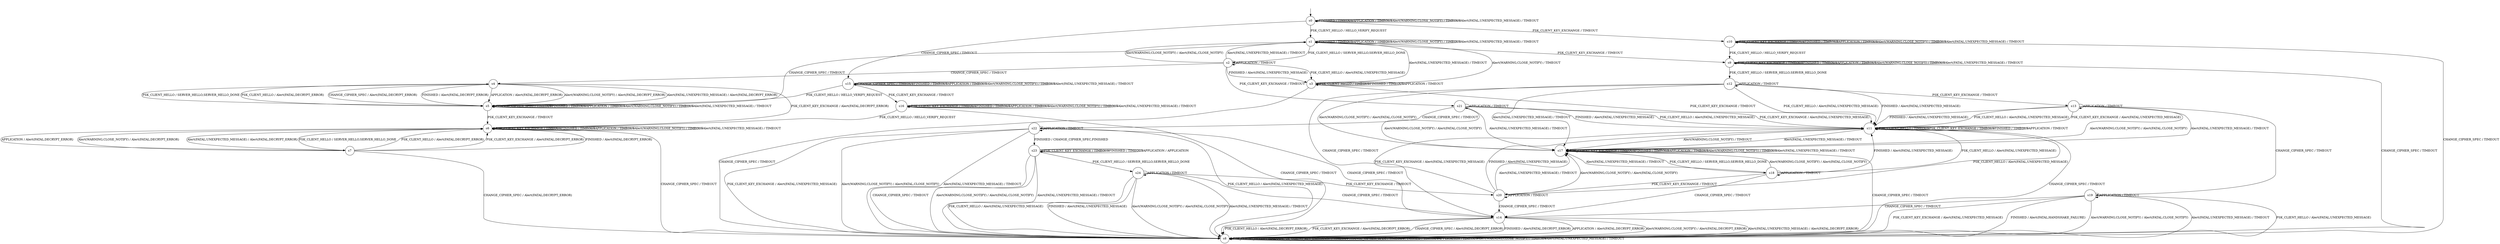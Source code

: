 digraph g {
__start0 [label="" shape="none"];

	s0 [shape="circle" label="s0"];
	s1 [shape="circle" label="s1"];
	s2 [shape="circle" label="s2"];
	s3 [shape="circle" label="s3"];
	s4 [shape="circle" label="s4"];
	s5 [shape="circle" label="s5"];
	s6 [shape="circle" label="s6"];
	s7 [shape="circle" label="s7"];
	s8 [shape="circle" label="s8"];
	s9 [shape="circle" label="s9"];
	s10 [shape="circle" label="s10"];
	s11 [shape="circle" label="s11"];
	s12 [shape="circle" label="s12"];
	s13 [shape="circle" label="s13"];
	s14 [shape="circle" label="s14"];
	s15 [shape="circle" label="s15"];
	s16 [shape="circle" label="s16"];
	s17 [shape="circle" label="s17"];
	s18 [shape="circle" label="s18"];
	s19 [shape="circle" label="s19"];
	s20 [shape="circle" label="s20"];
	s21 [shape="circle" label="s21"];
	s22 [shape="circle" label="s22"];
	s23 [shape="circle" label="s23"];
	s24 [shape="circle" label="s24"];
	s0 -> s1 [label="PSK_CLIENT_HELLO / HELLO_VERIFY_REQUEST"];
	s0 -> s10 [label="PSK_CLIENT_KEY_EXCHANGE / TIMEOUT"];
	s0 -> s15 [label="CHANGE_CIPHER_SPEC / TIMEOUT"];
	s0 -> s0 [label="FINISHED / TIMEOUT"];
	s0 -> s0 [label="APPLICATION / TIMEOUT"];
	s0 -> s0 [label="Alert(WARNING,CLOSE_NOTIFY) / TIMEOUT"];
	s0 -> s0 [label="Alert(FATAL,UNEXPECTED_MESSAGE) / TIMEOUT"];
	s1 -> s2 [label="PSK_CLIENT_HELLO / SERVER_HELLO,SERVER_HELLO_DONE"];
	s1 -> s9 [label="PSK_CLIENT_KEY_EXCHANGE / TIMEOUT"];
	s1 -> s5 [label="CHANGE_CIPHER_SPEC / TIMEOUT"];
	s1 -> s1 [label="FINISHED / TIMEOUT"];
	s1 -> s1 [label="APPLICATION / TIMEOUT"];
	s1 -> s1 [label="Alert(WARNING,CLOSE_NOTIFY) / TIMEOUT"];
	s1 -> s1 [label="Alert(FATAL,UNEXPECTED_MESSAGE) / TIMEOUT"];
	s2 -> s3 [label="PSK_CLIENT_HELLO / Alert(FATAL,UNEXPECTED_MESSAGE)"];
	s2 -> s21 [label="PSK_CLIENT_KEY_EXCHANGE / TIMEOUT"];
	s2 -> s4 [label="CHANGE_CIPHER_SPEC / TIMEOUT"];
	s2 -> s3 [label="FINISHED / Alert(FATAL,UNEXPECTED_MESSAGE)"];
	s2 -> s2 [label="APPLICATION / TIMEOUT"];
	s2 -> s1 [label="Alert(WARNING,CLOSE_NOTIFY) / Alert(FATAL,CLOSE_NOTIFY)"];
	s2 -> s1 [label="Alert(FATAL,UNEXPECTED_MESSAGE) / TIMEOUT"];
	s3 -> s3 [label="PSK_CLIENT_HELLO / TIMEOUT"];
	s3 -> s11 [label="PSK_CLIENT_KEY_EXCHANGE / TIMEOUT"];
	s3 -> s8 [label="CHANGE_CIPHER_SPEC / TIMEOUT"];
	s3 -> s3 [label="FINISHED / TIMEOUT"];
	s3 -> s3 [label="APPLICATION / TIMEOUT"];
	s3 -> s1 [label="Alert(WARNING,CLOSE_NOTIFY) / TIMEOUT"];
	s3 -> s1 [label="Alert(FATAL,UNEXPECTED_MESSAGE) / TIMEOUT"];
	s4 -> s5 [label="PSK_CLIENT_HELLO / Alert(FATAL,DECRYPT_ERROR)"];
	s4 -> s6 [label="PSK_CLIENT_KEY_EXCHANGE / Alert(FATAL,DECRYPT_ERROR)"];
	s4 -> s5 [label="CHANGE_CIPHER_SPEC / Alert(FATAL,DECRYPT_ERROR)"];
	s4 -> s5 [label="FINISHED / Alert(FATAL,DECRYPT_ERROR)"];
	s4 -> s5 [label="APPLICATION / Alert(FATAL,DECRYPT_ERROR)"];
	s4 -> s5 [label="Alert(WARNING,CLOSE_NOTIFY) / Alert(FATAL,DECRYPT_ERROR)"];
	s4 -> s5 [label="Alert(FATAL,UNEXPECTED_MESSAGE) / Alert(FATAL,DECRYPT_ERROR)"];
	s5 -> s4 [label="PSK_CLIENT_HELLO / SERVER_HELLO,SERVER_HELLO_DONE"];
	s5 -> s6 [label="PSK_CLIENT_KEY_EXCHANGE / TIMEOUT"];
	s5 -> s5 [label="CHANGE_CIPHER_SPEC / TIMEOUT"];
	s5 -> s5 [label="FINISHED / TIMEOUT"];
	s5 -> s5 [label="APPLICATION / TIMEOUT"];
	s5 -> s5 [label="Alert(WARNING,CLOSE_NOTIFY) / TIMEOUT"];
	s5 -> s5 [label="Alert(FATAL,UNEXPECTED_MESSAGE) / TIMEOUT"];
	s6 -> s7 [label="PSK_CLIENT_HELLO / SERVER_HELLO,SERVER_HELLO_DONE"];
	s6 -> s6 [label="PSK_CLIENT_KEY_EXCHANGE / TIMEOUT"];
	s6 -> s8 [label="CHANGE_CIPHER_SPEC / TIMEOUT"];
	s6 -> s6 [label="FINISHED / TIMEOUT"];
	s6 -> s6 [label="APPLICATION / TIMEOUT"];
	s6 -> s6 [label="Alert(WARNING,CLOSE_NOTIFY) / TIMEOUT"];
	s6 -> s6 [label="Alert(FATAL,UNEXPECTED_MESSAGE) / TIMEOUT"];
	s7 -> s6 [label="PSK_CLIENT_HELLO / Alert(FATAL,DECRYPT_ERROR)"];
	s7 -> s6 [label="PSK_CLIENT_KEY_EXCHANGE / Alert(FATAL,DECRYPT_ERROR)"];
	s7 -> s8 [label="CHANGE_CIPHER_SPEC / Alert(FATAL,DECRYPT_ERROR)"];
	s7 -> s6 [label="FINISHED / Alert(FATAL,DECRYPT_ERROR)"];
	s7 -> s6 [label="APPLICATION / Alert(FATAL,DECRYPT_ERROR)"];
	s7 -> s6 [label="Alert(WARNING,CLOSE_NOTIFY) / Alert(FATAL,DECRYPT_ERROR)"];
	s7 -> s6 [label="Alert(FATAL,UNEXPECTED_MESSAGE) / Alert(FATAL,DECRYPT_ERROR)"];
	s8 -> s8 [label="PSK_CLIENT_HELLO / TIMEOUT"];
	s8 -> s8 [label="PSK_CLIENT_KEY_EXCHANGE / TIMEOUT"];
	s8 -> s8 [label="CHANGE_CIPHER_SPEC / TIMEOUT"];
	s8 -> s8 [label="FINISHED / TIMEOUT"];
	s8 -> s8 [label="APPLICATION / TIMEOUT"];
	s8 -> s8 [label="Alert(WARNING,CLOSE_NOTIFY) / TIMEOUT"];
	s8 -> s8 [label="Alert(FATAL,UNEXPECTED_MESSAGE) / TIMEOUT"];
	s9 -> s12 [label="PSK_CLIENT_HELLO / SERVER_HELLO,SERVER_HELLO_DONE"];
	s9 -> s9 [label="PSK_CLIENT_KEY_EXCHANGE / TIMEOUT"];
	s9 -> s8 [label="CHANGE_CIPHER_SPEC / TIMEOUT"];
	s9 -> s9 [label="FINISHED / TIMEOUT"];
	s9 -> s9 [label="APPLICATION / TIMEOUT"];
	s9 -> s9 [label="Alert(WARNING,CLOSE_NOTIFY) / TIMEOUT"];
	s9 -> s9 [label="Alert(FATAL,UNEXPECTED_MESSAGE) / TIMEOUT"];
	s10 -> s9 [label="PSK_CLIENT_HELLO / HELLO_VERIFY_REQUEST"];
	s10 -> s10 [label="PSK_CLIENT_KEY_EXCHANGE / TIMEOUT"];
	s10 -> s8 [label="CHANGE_CIPHER_SPEC / TIMEOUT"];
	s10 -> s10 [label="FINISHED / TIMEOUT"];
	s10 -> s10 [label="APPLICATION / TIMEOUT"];
	s10 -> s10 [label="Alert(WARNING,CLOSE_NOTIFY) / TIMEOUT"];
	s10 -> s10 [label="Alert(FATAL,UNEXPECTED_MESSAGE) / TIMEOUT"];
	s11 -> s11 [label="PSK_CLIENT_HELLO / TIMEOUT"];
	s11 -> s11 [label="PSK_CLIENT_KEY_EXCHANGE / TIMEOUT"];
	s11 -> s8 [label="CHANGE_CIPHER_SPEC / TIMEOUT"];
	s11 -> s11 [label="FINISHED / TIMEOUT"];
	s11 -> s11 [label="APPLICATION / TIMEOUT"];
	s11 -> s17 [label="Alert(WARNING,CLOSE_NOTIFY) / TIMEOUT"];
	s11 -> s17 [label="Alert(FATAL,UNEXPECTED_MESSAGE) / TIMEOUT"];
	s12 -> s11 [label="PSK_CLIENT_HELLO / Alert(FATAL,UNEXPECTED_MESSAGE)"];
	s12 -> s13 [label="PSK_CLIENT_KEY_EXCHANGE / TIMEOUT"];
	s12 -> s14 [label="CHANGE_CIPHER_SPEC / TIMEOUT"];
	s12 -> s11 [label="FINISHED / Alert(FATAL,UNEXPECTED_MESSAGE)"];
	s12 -> s12 [label="APPLICATION / TIMEOUT"];
	s12 -> s17 [label="Alert(WARNING,CLOSE_NOTIFY) / Alert(FATAL,CLOSE_NOTIFY)"];
	s12 -> s17 [label="Alert(FATAL,UNEXPECTED_MESSAGE) / TIMEOUT"];
	s13 -> s11 [label="PSK_CLIENT_HELLO / Alert(FATAL,UNEXPECTED_MESSAGE)"];
	s13 -> s11 [label="PSK_CLIENT_KEY_EXCHANGE / Alert(FATAL,UNEXPECTED_MESSAGE)"];
	s13 -> s19 [label="CHANGE_CIPHER_SPEC / TIMEOUT"];
	s13 -> s11 [label="FINISHED / Alert(FATAL,UNEXPECTED_MESSAGE)"];
	s13 -> s13 [label="APPLICATION / TIMEOUT"];
	s13 -> s17 [label="Alert(WARNING,CLOSE_NOTIFY) / Alert(FATAL,CLOSE_NOTIFY)"];
	s13 -> s17 [label="Alert(FATAL,UNEXPECTED_MESSAGE) / TIMEOUT"];
	s14 -> s8 [label="PSK_CLIENT_HELLO / Alert(FATAL,DECRYPT_ERROR)"];
	s14 -> s8 [label="PSK_CLIENT_KEY_EXCHANGE / Alert(FATAL,DECRYPT_ERROR)"];
	s14 -> s8 [label="CHANGE_CIPHER_SPEC / Alert(FATAL,DECRYPT_ERROR)"];
	s14 -> s8 [label="FINISHED / Alert(FATAL,DECRYPT_ERROR)"];
	s14 -> s8 [label="APPLICATION / Alert(FATAL,DECRYPT_ERROR)"];
	s14 -> s8 [label="Alert(WARNING,CLOSE_NOTIFY) / Alert(FATAL,DECRYPT_ERROR)"];
	s14 -> s8 [label="Alert(FATAL,UNEXPECTED_MESSAGE) / Alert(FATAL,DECRYPT_ERROR)"];
	s15 -> s5 [label="PSK_CLIENT_HELLO / HELLO_VERIFY_REQUEST"];
	s15 -> s16 [label="PSK_CLIENT_KEY_EXCHANGE / TIMEOUT"];
	s15 -> s15 [label="CHANGE_CIPHER_SPEC / TIMEOUT"];
	s15 -> s15 [label="FINISHED / TIMEOUT"];
	s15 -> s15 [label="APPLICATION / TIMEOUT"];
	s15 -> s15 [label="Alert(WARNING,CLOSE_NOTIFY) / TIMEOUT"];
	s15 -> s15 [label="Alert(FATAL,UNEXPECTED_MESSAGE) / TIMEOUT"];
	s16 -> s6 [label="PSK_CLIENT_HELLO / HELLO_VERIFY_REQUEST"];
	s16 -> s16 [label="PSK_CLIENT_KEY_EXCHANGE / TIMEOUT"];
	s16 -> s8 [label="CHANGE_CIPHER_SPEC / TIMEOUT"];
	s16 -> s16 [label="FINISHED / TIMEOUT"];
	s16 -> s16 [label="APPLICATION / TIMEOUT"];
	s16 -> s16 [label="Alert(WARNING,CLOSE_NOTIFY) / TIMEOUT"];
	s16 -> s16 [label="Alert(FATAL,UNEXPECTED_MESSAGE) / TIMEOUT"];
	s17 -> s18 [label="PSK_CLIENT_HELLO / SERVER_HELLO,SERVER_HELLO_DONE"];
	s17 -> s17 [label="PSK_CLIENT_KEY_EXCHANGE / TIMEOUT"];
	s17 -> s8 [label="CHANGE_CIPHER_SPEC / TIMEOUT"];
	s17 -> s17 [label="FINISHED / TIMEOUT"];
	s17 -> s17 [label="APPLICATION / TIMEOUT"];
	s17 -> s17 [label="Alert(WARNING,CLOSE_NOTIFY) / TIMEOUT"];
	s17 -> s17 [label="Alert(FATAL,UNEXPECTED_MESSAGE) / TIMEOUT"];
	s18 -> s11 [label="PSK_CLIENT_HELLO / Alert(FATAL,UNEXPECTED_MESSAGE)"];
	s18 -> s20 [label="PSK_CLIENT_KEY_EXCHANGE / TIMEOUT"];
	s18 -> s14 [label="CHANGE_CIPHER_SPEC / TIMEOUT"];
	s18 -> s11 [label="FINISHED / Alert(FATAL,UNEXPECTED_MESSAGE)"];
	s18 -> s18 [label="APPLICATION / TIMEOUT"];
	s18 -> s17 [label="Alert(WARNING,CLOSE_NOTIFY) / Alert(FATAL,CLOSE_NOTIFY)"];
	s18 -> s17 [label="Alert(FATAL,UNEXPECTED_MESSAGE) / TIMEOUT"];
	s19 -> s8 [label="PSK_CLIENT_HELLO / Alert(FATAL,UNEXPECTED_MESSAGE)"];
	s19 -> s8 [label="PSK_CLIENT_KEY_EXCHANGE / Alert(FATAL,UNEXPECTED_MESSAGE)"];
	s19 -> s14 [label="CHANGE_CIPHER_SPEC / TIMEOUT"];
	s19 -> s8 [label="FINISHED / Alert(FATAL,HANDSHAKE_FAILURE)"];
	s19 -> s19 [label="APPLICATION / TIMEOUT"];
	s19 -> s8 [label="Alert(WARNING,CLOSE_NOTIFY) / Alert(FATAL,CLOSE_NOTIFY)"];
	s19 -> s8 [label="Alert(FATAL,UNEXPECTED_MESSAGE) / TIMEOUT"];
	s20 -> s11 [label="PSK_CLIENT_HELLO / Alert(FATAL,UNEXPECTED_MESSAGE)"];
	s20 -> s11 [label="PSK_CLIENT_KEY_EXCHANGE / Alert(FATAL,UNEXPECTED_MESSAGE)"];
	s20 -> s14 [label="CHANGE_CIPHER_SPEC / TIMEOUT"];
	s20 -> s11 [label="FINISHED / Alert(FATAL,UNEXPECTED_MESSAGE)"];
	s20 -> s20 [label="APPLICATION / TIMEOUT"];
	s20 -> s17 [label="Alert(WARNING,CLOSE_NOTIFY) / Alert(FATAL,CLOSE_NOTIFY)"];
	s20 -> s17 [label="Alert(FATAL,UNEXPECTED_MESSAGE) / TIMEOUT"];
	s21 -> s11 [label="PSK_CLIENT_HELLO / Alert(FATAL,UNEXPECTED_MESSAGE)"];
	s21 -> s11 [label="PSK_CLIENT_KEY_EXCHANGE / Alert(FATAL,UNEXPECTED_MESSAGE)"];
	s21 -> s22 [label="CHANGE_CIPHER_SPEC / TIMEOUT"];
	s21 -> s11 [label="FINISHED / Alert(FATAL,UNEXPECTED_MESSAGE)"];
	s21 -> s21 [label="APPLICATION / TIMEOUT"];
	s21 -> s17 [label="Alert(WARNING,CLOSE_NOTIFY) / Alert(FATAL,CLOSE_NOTIFY)"];
	s21 -> s17 [label="Alert(FATAL,UNEXPECTED_MESSAGE) / TIMEOUT"];
	s22 -> s8 [label="PSK_CLIENT_HELLO / Alert(FATAL,UNEXPECTED_MESSAGE)"];
	s22 -> s8 [label="PSK_CLIENT_KEY_EXCHANGE / Alert(FATAL,UNEXPECTED_MESSAGE)"];
	s22 -> s14 [label="CHANGE_CIPHER_SPEC / TIMEOUT"];
	s22 -> s23 [label="FINISHED / CHANGE_CIPHER_SPEC,FINISHED"];
	s22 -> s22 [label="APPLICATION / TIMEOUT"];
	s22 -> s8 [label="Alert(WARNING,CLOSE_NOTIFY) / Alert(FATAL,CLOSE_NOTIFY)"];
	s22 -> s8 [label="Alert(FATAL,UNEXPECTED_MESSAGE) / TIMEOUT"];
	s23 -> s24 [label="PSK_CLIENT_HELLO / SERVER_HELLO,SERVER_HELLO_DONE"];
	s23 -> s23 [label="PSK_CLIENT_KEY_EXCHANGE / TIMEOUT"];
	s23 -> s8 [label="CHANGE_CIPHER_SPEC / TIMEOUT"];
	s23 -> s23 [label="FINISHED / TIMEOUT"];
	s23 -> s23 [label="APPLICATION / APPLICATION"];
	s23 -> s8 [label="Alert(WARNING,CLOSE_NOTIFY) / Alert(FATAL,CLOSE_NOTIFY)"];
	s23 -> s8 [label="Alert(FATAL,UNEXPECTED_MESSAGE) / TIMEOUT"];
	s24 -> s8 [label="PSK_CLIENT_HELLO / Alert(FATAL,UNEXPECTED_MESSAGE)"];
	s24 -> s20 [label="PSK_CLIENT_KEY_EXCHANGE / TIMEOUT"];
	s24 -> s14 [label="CHANGE_CIPHER_SPEC / TIMEOUT"];
	s24 -> s8 [label="FINISHED / Alert(FATAL,UNEXPECTED_MESSAGE)"];
	s24 -> s24 [label="APPLICATION / TIMEOUT"];
	s24 -> s8 [label="Alert(WARNING,CLOSE_NOTIFY) / Alert(FATAL,CLOSE_NOTIFY)"];
	s24 -> s8 [label="Alert(FATAL,UNEXPECTED_MESSAGE) / TIMEOUT"];

__start0 -> s0;
}
